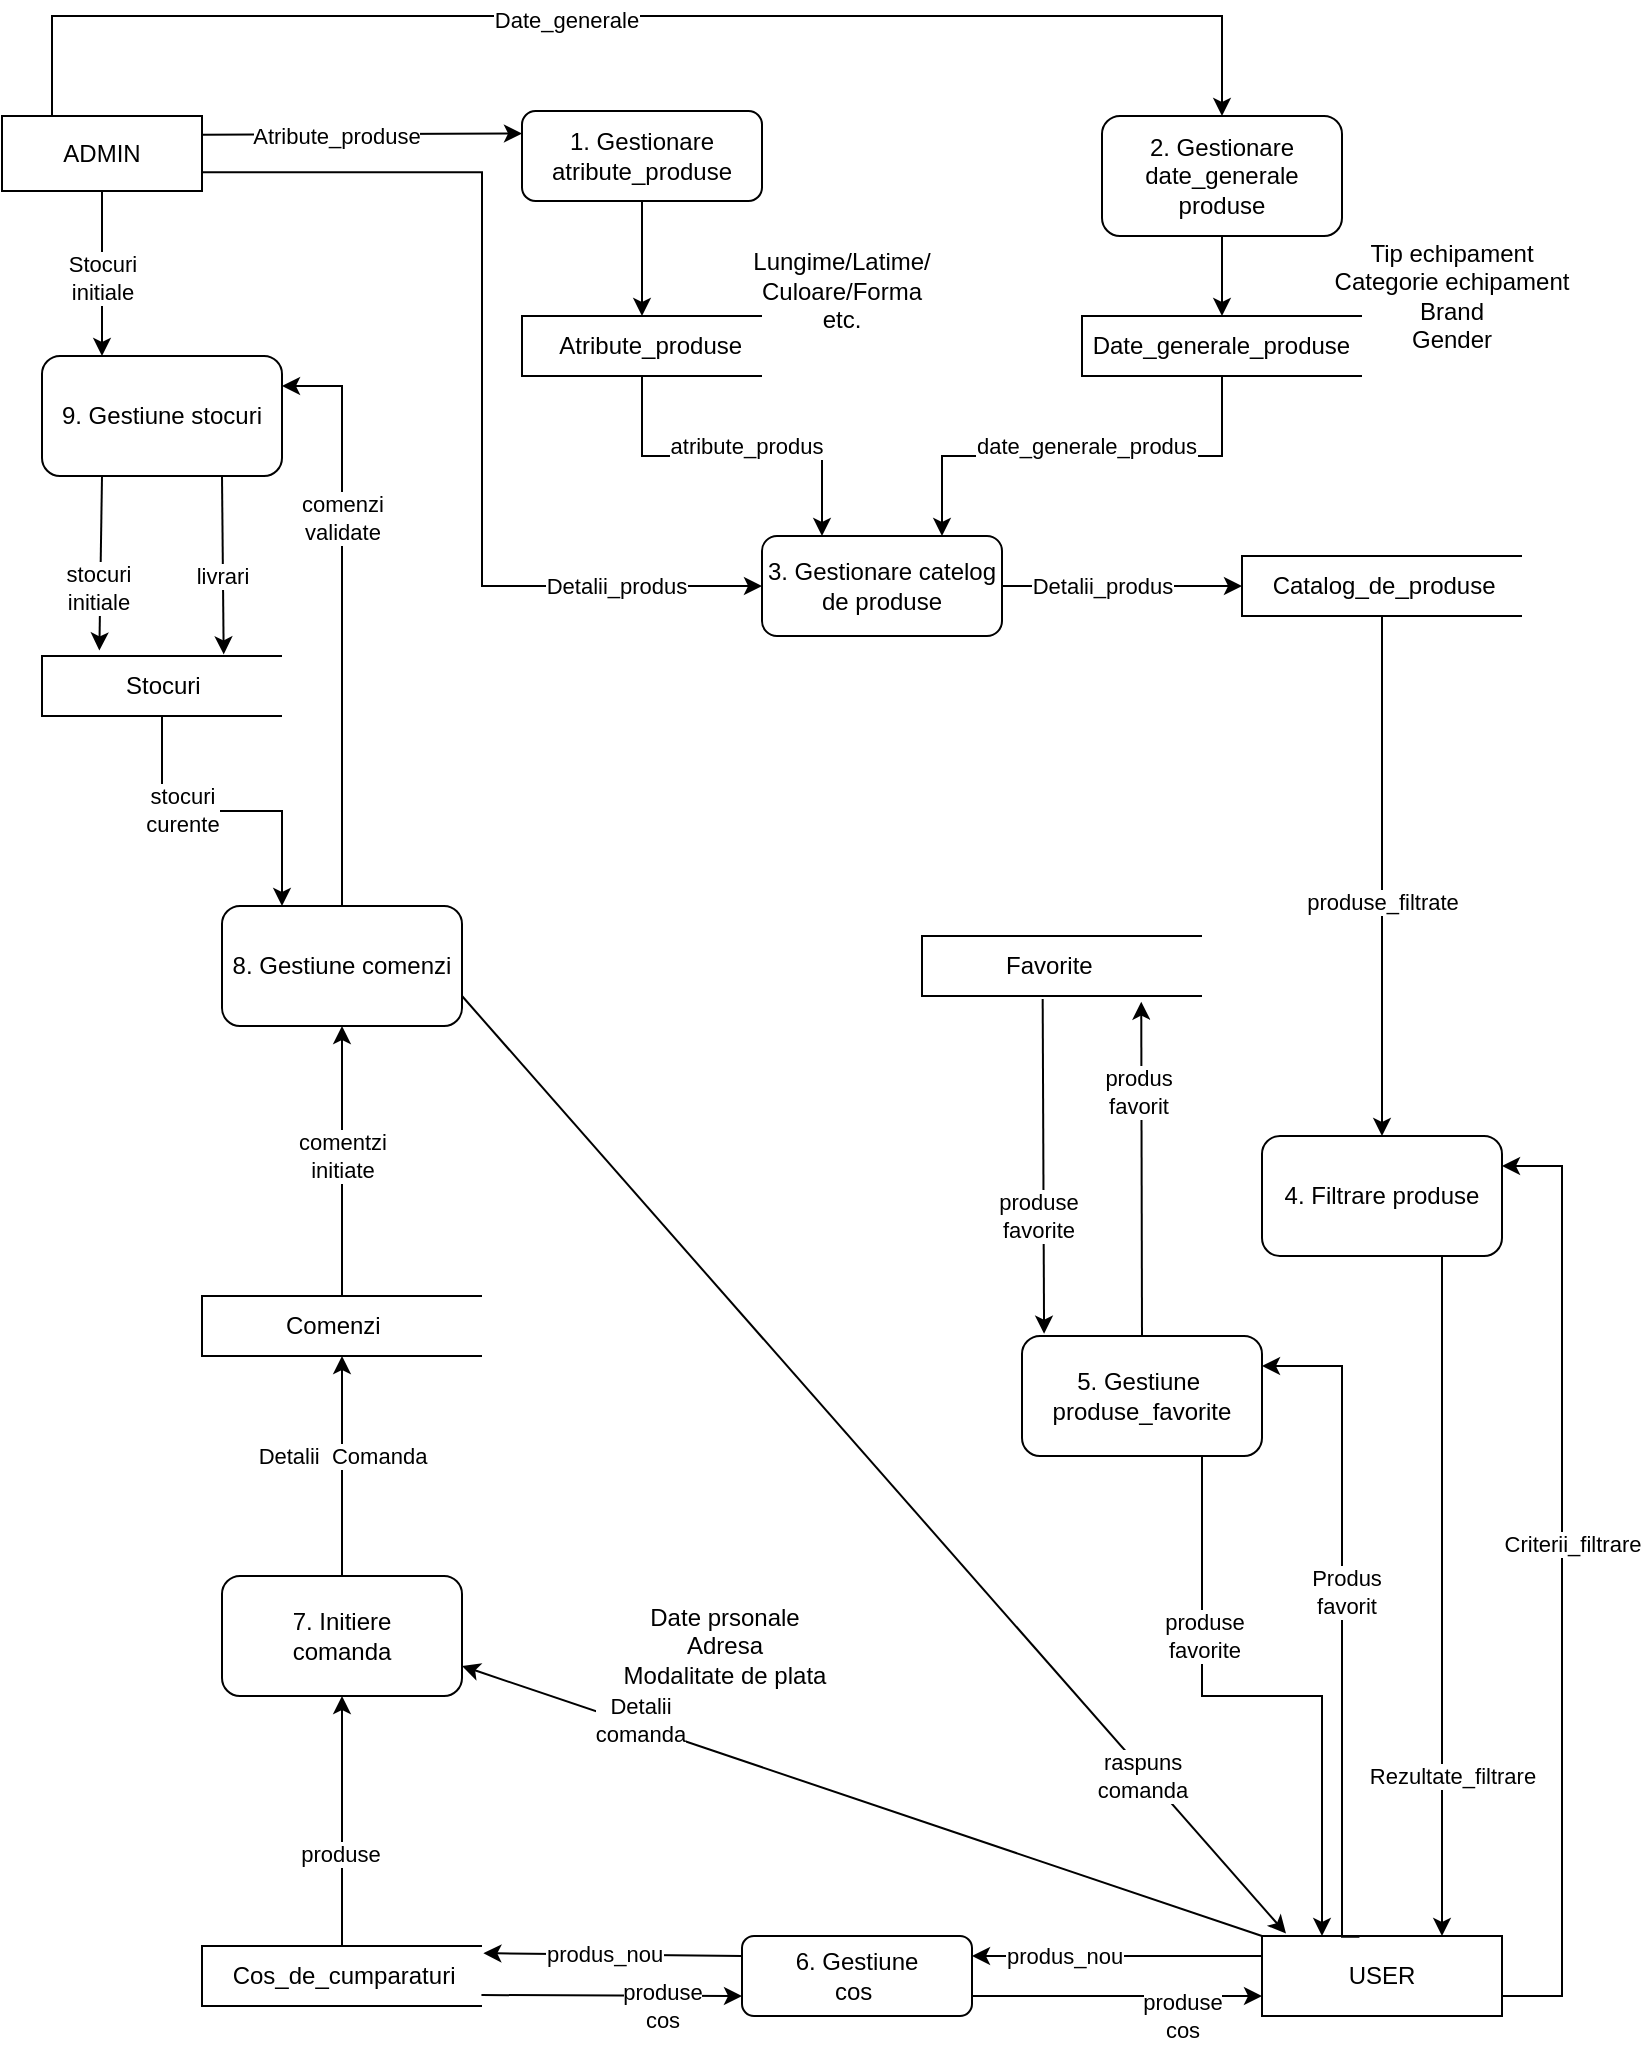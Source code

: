 <mxfile version="20.8.16" type="device"><diagram name="Page-1" id="U5PqNMfcQ06APLjViigY"><mxGraphModel dx="1518" dy="740" grid="1" gridSize="10" guides="1" tooltips="1" connect="1" arrows="1" fold="1" page="1" pageScale="1" pageWidth="850" pageHeight="1100" math="0" shadow="0"><root><mxCell id="0"/><mxCell id="1" parent="0"/><mxCell id="lXH8nNJpi3Hini99cT3u-1" value="ADMIN" style="rounded=0;whiteSpace=wrap;html=1;" parent="1" vertex="1"><mxGeometry x="20" y="80" width="100" height="37.5" as="geometry"/></mxCell><mxCell id="lXH8nNJpi3Hini99cT3u-3" value="USER" style="rounded=0;whiteSpace=wrap;html=1;" parent="1" vertex="1"><mxGeometry x="650" y="990" width="120" height="40" as="geometry"/></mxCell><mxCell id="lXH8nNJpi3Hini99cT3u-4" value="1. Gestionare&lt;br&gt;atribute_produse" style="rounded=1;whiteSpace=wrap;html=1;" parent="1" vertex="1"><mxGeometry x="280" y="77.5" width="120" height="45" as="geometry"/></mxCell><mxCell id="lXH8nNJpi3Hini99cT3u-5" value="2. Gestionare&lt;br&gt;date_generale&lt;br&gt;produse" style="rounded=1;whiteSpace=wrap;html=1;" parent="1" vertex="1"><mxGeometry x="570" y="80" width="120" height="60" as="geometry"/></mxCell><mxCell id="lXH8nNJpi3Hini99cT3u-7" value="" style="endArrow=classic;html=1;rounded=0;exitX=1;exitY=0.25;exitDx=0;exitDy=0;entryX=0;entryY=0.25;entryDx=0;entryDy=0;" parent="1" source="lXH8nNJpi3Hini99cT3u-1" target="lXH8nNJpi3Hini99cT3u-4" edge="1"><mxGeometry width="50" height="50" relative="1" as="geometry"><mxPoint x="170" y="80" as="sourcePoint"/><mxPoint x="260" y="100" as="targetPoint"/></mxGeometry></mxCell><mxCell id="lXH8nNJpi3Hini99cT3u-11" value="Atribute_produse" style="edgeLabel;html=1;align=center;verticalAlign=middle;resizable=0;points=[];" parent="lXH8nNJpi3Hini99cT3u-7" vertex="1" connectable="0"><mxGeometry x="-0.161" y="-1" relative="1" as="geometry"><mxPoint as="offset"/></mxGeometry></mxCell><mxCell id="lXH8nNJpi3Hini99cT3u-8" value="" style="endArrow=classic;html=1;rounded=0;exitX=0.25;exitY=0;exitDx=0;exitDy=0;entryX=0.5;entryY=0;entryDx=0;entryDy=0;edgeStyle=elbowEdgeStyle;" parent="1" source="lXH8nNJpi3Hini99cT3u-1" target="lXH8nNJpi3Hini99cT3u-5" edge="1"><mxGeometry width="50" height="50" relative="1" as="geometry"><mxPoint x="230" y="160" as="sourcePoint"/><mxPoint x="280" y="110" as="targetPoint"/><Array as="points"><mxPoint x="270" y="30"/></Array></mxGeometry></mxCell><mxCell id="lXH8nNJpi3Hini99cT3u-10" value="Date_generale" style="edgeLabel;html=1;align=center;verticalAlign=middle;resizable=0;points=[];" parent="lXH8nNJpi3Hini99cT3u-8" vertex="1" connectable="0"><mxGeometry x="0.068" y="-2" relative="1" as="geometry"><mxPoint x="-59" as="offset"/></mxGeometry></mxCell><mxCell id="lXH8nNJpi3Hini99cT3u-12" value="&amp;nbsp; &amp;nbsp; &amp;nbsp;Atribute_produse" style="strokeWidth=1;html=1;shape=mxgraph.flowchart.annotation_1;align=left;pointerEvents=1;" parent="1" vertex="1"><mxGeometry x="280" y="180" width="120" height="30" as="geometry"/></mxCell><mxCell id="lXH8nNJpi3Hini99cT3u-13" value="&amp;nbsp;Date_generale_produse" style="strokeWidth=1;html=1;shape=mxgraph.flowchart.annotation_1;align=left;pointerEvents=1;" parent="1" vertex="1"><mxGeometry x="560" y="180" width="140" height="30" as="geometry"/></mxCell><mxCell id="lXH8nNJpi3Hini99cT3u-14" value="" style="endArrow=classic;html=1;rounded=0;exitX=0.5;exitY=1;exitDx=0;exitDy=0;entryX=0.5;entryY=0;entryDx=0;entryDy=0;entryPerimeter=0;" parent="1" source="lXH8nNJpi3Hini99cT3u-4" target="lXH8nNJpi3Hini99cT3u-12" edge="1"><mxGeometry width="50" height="50" relative="1" as="geometry"><mxPoint x="190" y="230" as="sourcePoint"/><mxPoint x="240" y="180" as="targetPoint"/></mxGeometry></mxCell><mxCell id="lXH8nNJpi3Hini99cT3u-15" value="" style="endArrow=classic;html=1;rounded=0;exitX=0.5;exitY=1;exitDx=0;exitDy=0;entryX=0.5;entryY=0;entryDx=0;entryDy=0;entryPerimeter=0;" parent="1" source="lXH8nNJpi3Hini99cT3u-5" target="lXH8nNJpi3Hini99cT3u-13" edge="1"><mxGeometry width="50" height="50" relative="1" as="geometry"><mxPoint x="590" y="320" as="sourcePoint"/><mxPoint x="640" y="270" as="targetPoint"/></mxGeometry></mxCell><mxCell id="lXH8nNJpi3Hini99cT3u-16" value="3. Gestionare catelog&lt;br&gt;de produse" style="rounded=1;whiteSpace=wrap;html=1;" parent="1" vertex="1"><mxGeometry x="400" y="290" width="120" height="50" as="geometry"/></mxCell><mxCell id="lXH8nNJpi3Hini99cT3u-18" value="&lt;br&gt;Lungime/Latime/&lt;br&gt;Culoare/Forma&lt;br&gt;etc." style="text;html=1;strokeColor=none;fillColor=none;align=center;verticalAlign=middle;whiteSpace=wrap;rounded=0;" parent="1" vertex="1"><mxGeometry x="390" y="120" width="100" height="80" as="geometry"/></mxCell><mxCell id="lXH8nNJpi3Hini99cT3u-19" value="Tip echipament&lt;br&gt;Categorie echipament&lt;br&gt;Brand&lt;br&gt;Gender&lt;br&gt;" style="text;html=1;strokeColor=none;fillColor=none;align=center;verticalAlign=middle;whiteSpace=wrap;rounded=0;" parent="1" vertex="1"><mxGeometry x="680" y="130" width="130" height="80" as="geometry"/></mxCell><mxCell id="lXH8nNJpi3Hini99cT3u-20" value="" style="endArrow=classic;html=1;rounded=0;exitX=0.5;exitY=1;exitDx=0;exitDy=0;exitPerimeter=0;entryX=0.25;entryY=0;entryDx=0;entryDy=0;edgeStyle=elbowEdgeStyle;elbow=vertical;" parent="1" source="lXH8nNJpi3Hini99cT3u-12" target="lXH8nNJpi3Hini99cT3u-16" edge="1"><mxGeometry width="50" height="50" relative="1" as="geometry"><mxPoint x="300" y="310" as="sourcePoint"/><mxPoint x="350" y="260" as="targetPoint"/></mxGeometry></mxCell><mxCell id="lXH8nNJpi3Hini99cT3u-21" value="atribute_produs" style="edgeLabel;html=1;align=center;verticalAlign=middle;resizable=0;points=[];" parent="lXH8nNJpi3Hini99cT3u-20" vertex="1" connectable="0"><mxGeometry x="-0.269" relative="1" as="geometry"><mxPoint x="30" y="-5" as="offset"/></mxGeometry></mxCell><mxCell id="lXH8nNJpi3Hini99cT3u-22" value="" style="endArrow=classic;html=1;rounded=0;exitX=0.5;exitY=1;exitDx=0;exitDy=0;exitPerimeter=0;edgeStyle=elbowEdgeStyle;elbow=vertical;entryX=0.75;entryY=0;entryDx=0;entryDy=0;" parent="1" source="lXH8nNJpi3Hini99cT3u-13" target="lXH8nNJpi3Hini99cT3u-16" edge="1"><mxGeometry width="50" height="50" relative="1" as="geometry"><mxPoint x="590" y="300" as="sourcePoint"/><mxPoint x="470" y="260" as="targetPoint"/></mxGeometry></mxCell><mxCell id="lXH8nNJpi3Hini99cT3u-23" value="date_generale_produs" style="edgeLabel;html=1;align=center;verticalAlign=middle;resizable=0;points=[];" parent="lXH8nNJpi3Hini99cT3u-22" vertex="1" connectable="0"><mxGeometry x="-0.325" y="2" relative="1" as="geometry"><mxPoint x="-34" y="-7" as="offset"/></mxGeometry></mxCell><mxCell id="lXH8nNJpi3Hini99cT3u-24" value="" style="endArrow=classic;html=1;rounded=0;exitX=1;exitY=0.75;exitDx=0;exitDy=0;entryX=0;entryY=0.5;entryDx=0;entryDy=0;edgeStyle=elbowEdgeStyle;" parent="1" source="lXH8nNJpi3Hini99cT3u-1" target="lXH8nNJpi3Hini99cT3u-16" edge="1"><mxGeometry width="50" height="50" relative="1" as="geometry"><mxPoint x="210" y="210" as="sourcePoint"/><mxPoint x="260" y="160" as="targetPoint"/></mxGeometry></mxCell><mxCell id="lXH8nNJpi3Hini99cT3u-25" value="Detalii_produs" style="edgeLabel;html=1;align=center;verticalAlign=middle;resizable=0;points=[];" parent="lXH8nNJpi3Hini99cT3u-24" vertex="1" connectable="0"><mxGeometry x="0.508" y="-2" relative="1" as="geometry"><mxPoint x="47" y="-2" as="offset"/></mxGeometry></mxCell><mxCell id="lXH8nNJpi3Hini99cT3u-26" value="&amp;nbsp; &amp;nbsp; Catalog_de_produse" style="strokeWidth=1;html=1;shape=mxgraph.flowchart.annotation_1;align=left;pointerEvents=1;" parent="1" vertex="1"><mxGeometry x="640" y="300" width="140" height="30" as="geometry"/></mxCell><mxCell id="lXH8nNJpi3Hini99cT3u-27" value="" style="endArrow=classic;html=1;rounded=0;exitX=1;exitY=0.5;exitDx=0;exitDy=0;entryX=0;entryY=0.5;entryDx=0;entryDy=0;entryPerimeter=0;" parent="1" source="lXH8nNJpi3Hini99cT3u-16" target="lXH8nNJpi3Hini99cT3u-26" edge="1"><mxGeometry width="50" height="50" relative="1" as="geometry"><mxPoint x="600" y="390" as="sourcePoint"/><mxPoint x="650" y="340" as="targetPoint"/></mxGeometry></mxCell><mxCell id="lXH8nNJpi3Hini99cT3u-28" value="Detalii_produs" style="edgeLabel;html=1;align=center;verticalAlign=middle;resizable=0;points=[];" parent="lXH8nNJpi3Hini99cT3u-27" vertex="1" connectable="0"><mxGeometry x="0.244" y="1" relative="1" as="geometry"><mxPoint x="-25" y="1" as="offset"/></mxGeometry></mxCell><mxCell id="lXH8nNJpi3Hini99cT3u-29" value="4. Filtrare produse" style="rounded=1;whiteSpace=wrap;html=1;" parent="1" vertex="1"><mxGeometry x="650" y="590" width="120" height="60" as="geometry"/></mxCell><mxCell id="6LWcWun2m6HF5ajt9tBx-1" value="" style="endArrow=classic;html=1;rounded=0;exitX=0.5;exitY=1;exitDx=0;exitDy=0;exitPerimeter=0;entryX=0.5;entryY=0;entryDx=0;entryDy=0;" edge="1" parent="1" source="lXH8nNJpi3Hini99cT3u-26" target="lXH8nNJpi3Hini99cT3u-29"><mxGeometry width="50" height="50" relative="1" as="geometry"><mxPoint x="520" y="410" as="sourcePoint"/><mxPoint x="570" y="360" as="targetPoint"/></mxGeometry></mxCell><mxCell id="6LWcWun2m6HF5ajt9tBx-6" value="produse_filtrate" style="edgeLabel;html=1;align=center;verticalAlign=middle;resizable=0;points=[];" vertex="1" connectable="0" parent="6LWcWun2m6HF5ajt9tBx-1"><mxGeometry x="0.226" y="-1" relative="1" as="geometry"><mxPoint x="1" y="-17" as="offset"/></mxGeometry></mxCell><mxCell id="6LWcWun2m6HF5ajt9tBx-2" value="" style="endArrow=classic;html=1;rounded=0;exitX=1;exitY=0.75;exitDx=0;exitDy=0;entryX=1;entryY=0.25;entryDx=0;entryDy=0;edgeStyle=elbowEdgeStyle;" edge="1" parent="1" source="lXH8nNJpi3Hini99cT3u-3" target="lXH8nNJpi3Hini99cT3u-29"><mxGeometry width="50" height="50" relative="1" as="geometry"><mxPoint x="570" y="700" as="sourcePoint"/><mxPoint x="620" y="650" as="targetPoint"/><Array as="points"><mxPoint x="800" y="820"/></Array></mxGeometry></mxCell><mxCell id="6LWcWun2m6HF5ajt9tBx-3" value="Criterii_filtrare" style="edgeLabel;html=1;align=center;verticalAlign=middle;resizable=0;points=[];" vertex="1" connectable="0" parent="6LWcWun2m6HF5ajt9tBx-2"><mxGeometry x="-0.461" y="-2" relative="1" as="geometry"><mxPoint x="3" y="-128" as="offset"/></mxGeometry></mxCell><mxCell id="6LWcWun2m6HF5ajt9tBx-4" value="" style="endArrow=classic;html=1;rounded=0;exitX=0.75;exitY=1;exitDx=0;exitDy=0;entryX=0.75;entryY=0;entryDx=0;entryDy=0;" edge="1" parent="1" source="lXH8nNJpi3Hini99cT3u-29" target="lXH8nNJpi3Hini99cT3u-3"><mxGeometry width="50" height="50" relative="1" as="geometry"><mxPoint x="490" y="760" as="sourcePoint"/><mxPoint x="720" y="940" as="targetPoint"/></mxGeometry></mxCell><mxCell id="6LWcWun2m6HF5ajt9tBx-5" value="Rezultate_filtrare" style="edgeLabel;html=1;align=center;verticalAlign=middle;resizable=0;points=[];" vertex="1" connectable="0" parent="6LWcWun2m6HF5ajt9tBx-4"><mxGeometry x="-0.213" y="2" relative="1" as="geometry"><mxPoint x="3" y="126" as="offset"/></mxGeometry></mxCell><mxCell id="6LWcWun2m6HF5ajt9tBx-7" value="5. Gestiune&amp;nbsp;&lt;br&gt;produse_favorite" style="rounded=1;whiteSpace=wrap;html=1;" vertex="1" parent="1"><mxGeometry x="530" y="690" width="120" height="60" as="geometry"/></mxCell><mxCell id="6LWcWun2m6HF5ajt9tBx-8" value="" style="endArrow=classic;html=1;rounded=0;exitX=0.406;exitY=0.008;exitDx=0;exitDy=0;exitPerimeter=0;edgeStyle=elbowEdgeStyle;entryX=1;entryY=0.25;entryDx=0;entryDy=0;" edge="1" parent="1" source="lXH8nNJpi3Hini99cT3u-3" target="6LWcWun2m6HF5ajt9tBx-7"><mxGeometry width="50" height="50" relative="1" as="geometry"><mxPoint x="400" y="880" as="sourcePoint"/><mxPoint x="620" y="800" as="targetPoint"/><Array as="points"><mxPoint x="690" y="910"/><mxPoint x="670" y="820"/><mxPoint x="700" y="950"/></Array></mxGeometry></mxCell><mxCell id="6LWcWun2m6HF5ajt9tBx-9" value="Produs&lt;br&gt;favorit" style="edgeLabel;html=1;align=center;verticalAlign=middle;resizable=0;points=[];" vertex="1" connectable="0" parent="6LWcWun2m6HF5ajt9tBx-8"><mxGeometry x="0.083" y="-2" relative="1" as="geometry"><mxPoint as="offset"/></mxGeometry></mxCell><mxCell id="6LWcWun2m6HF5ajt9tBx-10" value="" style="endArrow=classic;html=1;rounded=0;exitX=0.75;exitY=1;exitDx=0;exitDy=0;entryX=0.25;entryY=0;entryDx=0;entryDy=0;edgeStyle=elbowEdgeStyle;" edge="1" parent="1" source="6LWcWun2m6HF5ajt9tBx-7" target="lXH8nNJpi3Hini99cT3u-3"><mxGeometry width="50" height="50" relative="1" as="geometry"><mxPoint x="460" y="880" as="sourcePoint"/><mxPoint x="510" y="830" as="targetPoint"/></mxGeometry></mxCell><mxCell id="6LWcWun2m6HF5ajt9tBx-11" value="produse&lt;br&gt;favorite" style="edgeLabel;html=1;align=center;verticalAlign=middle;resizable=0;points=[];" vertex="1" connectable="0" parent="6LWcWun2m6HF5ajt9tBx-10"><mxGeometry x="-0.083" relative="1" as="geometry"><mxPoint x="-17" y="-30" as="offset"/></mxGeometry></mxCell><mxCell id="6LWcWun2m6HF5ajt9tBx-12" value="&lt;blockquote style=&quot;margin: 0 0 0 40px; border: none; padding: 0px;&quot;&gt;Favorite&lt;/blockquote&gt;" style="strokeWidth=1;html=1;shape=mxgraph.flowchart.annotation_1;align=left;pointerEvents=1;" vertex="1" parent="1"><mxGeometry x="480" y="490" width="140" height="30" as="geometry"/></mxCell><mxCell id="6LWcWun2m6HF5ajt9tBx-13" value="" style="endArrow=classic;html=1;rounded=0;exitX=0.5;exitY=0;exitDx=0;exitDy=0;entryX=0.783;entryY=1.094;entryDx=0;entryDy=0;entryPerimeter=0;" edge="1" parent="1" source="6LWcWun2m6HF5ajt9tBx-7" target="6LWcWun2m6HF5ajt9tBx-12"><mxGeometry width="50" height="50" relative="1" as="geometry"><mxPoint x="500" y="640" as="sourcePoint"/><mxPoint x="550" y="590" as="targetPoint"/></mxGeometry></mxCell><mxCell id="6LWcWun2m6HF5ajt9tBx-14" value="produs&lt;br&gt;favorit" style="edgeLabel;html=1;align=center;verticalAlign=middle;resizable=0;points=[];" vertex="1" connectable="0" parent="6LWcWun2m6HF5ajt9tBx-13"><mxGeometry x="0.458" y="2" relative="1" as="geometry"><mxPoint as="offset"/></mxGeometry></mxCell><mxCell id="6LWcWun2m6HF5ajt9tBx-15" value="" style="endArrow=classic;html=1;rounded=0;exitX=0.431;exitY=1.05;exitDx=0;exitDy=0;exitPerimeter=0;entryX=0.092;entryY=-0.019;entryDx=0;entryDy=0;entryPerimeter=0;" edge="1" parent="1" source="6LWcWun2m6HF5ajt9tBx-12" target="6LWcWun2m6HF5ajt9tBx-7"><mxGeometry width="50" height="50" relative="1" as="geometry"><mxPoint x="440" y="610" as="sourcePoint"/><mxPoint x="490" y="560" as="targetPoint"/></mxGeometry></mxCell><mxCell id="6LWcWun2m6HF5ajt9tBx-16" value="produse&lt;br&gt;favorite" style="edgeLabel;html=1;align=center;verticalAlign=middle;resizable=0;points=[];" vertex="1" connectable="0" parent="6LWcWun2m6HF5ajt9tBx-15"><mxGeometry x="0.543" y="-3" relative="1" as="geometry"><mxPoint y="-21" as="offset"/></mxGeometry></mxCell><mxCell id="6LWcWun2m6HF5ajt9tBx-17" value="6. Gestiune&lt;br&gt;cos&amp;nbsp;" style="rounded=1;whiteSpace=wrap;html=1;" vertex="1" parent="1"><mxGeometry x="390" y="990" width="115" height="40" as="geometry"/></mxCell><mxCell id="6LWcWun2m6HF5ajt9tBx-18" value="" style="endArrow=classic;html=1;rounded=0;exitX=0;exitY=0.25;exitDx=0;exitDy=0;entryX=1;entryY=0.25;entryDx=0;entryDy=0;" edge="1" parent="1" source="lXH8nNJpi3Hini99cT3u-3" target="6LWcWun2m6HF5ajt9tBx-17"><mxGeometry width="50" height="50" relative="1" as="geometry"><mxPoint x="330" y="900" as="sourcePoint"/><mxPoint x="380" y="850" as="targetPoint"/></mxGeometry></mxCell><mxCell id="6LWcWun2m6HF5ajt9tBx-20" value="produs_nou" style="edgeLabel;html=1;align=center;verticalAlign=middle;resizable=0;points=[];" vertex="1" connectable="0" parent="6LWcWun2m6HF5ajt9tBx-18"><mxGeometry x="0.47" relative="1" as="geometry"><mxPoint x="7" as="offset"/></mxGeometry></mxCell><mxCell id="6LWcWun2m6HF5ajt9tBx-19" value="" style="endArrow=classic;html=1;rounded=0;exitX=1;exitY=0.75;exitDx=0;exitDy=0;entryX=0;entryY=0.75;entryDx=0;entryDy=0;" edge="1" parent="1" source="6LWcWun2m6HF5ajt9tBx-17" target="lXH8nNJpi3Hini99cT3u-3"><mxGeometry width="50" height="50" relative="1" as="geometry"><mxPoint x="320" y="890" as="sourcePoint"/><mxPoint x="570" y="1050" as="targetPoint"/></mxGeometry></mxCell><mxCell id="6LWcWun2m6HF5ajt9tBx-21" value="produse&lt;br&gt;cos" style="edgeLabel;html=1;align=center;verticalAlign=middle;resizable=0;points=[];" vertex="1" connectable="0" parent="6LWcWun2m6HF5ajt9tBx-19"><mxGeometry x="-0.49" y="1" relative="1" as="geometry"><mxPoint x="68" y="11" as="offset"/></mxGeometry></mxCell><mxCell id="6LWcWun2m6HF5ajt9tBx-22" value="&amp;nbsp; &amp;nbsp; Cos_de_cumparaturi" style="strokeWidth=1;html=1;shape=mxgraph.flowchart.annotation_1;align=left;pointerEvents=1;" vertex="1" parent="1"><mxGeometry x="120" y="995" width="140" height="30" as="geometry"/></mxCell><mxCell id="6LWcWun2m6HF5ajt9tBx-23" value="" style="endArrow=classic;html=1;rounded=0;exitX=0;exitY=0.25;exitDx=0;exitDy=0;entryX=1.005;entryY=0.12;entryDx=0;entryDy=0;entryPerimeter=0;" edge="1" parent="1" source="6LWcWun2m6HF5ajt9tBx-17" target="6LWcWun2m6HF5ajt9tBx-22"><mxGeometry width="50" height="50" relative="1" as="geometry"><mxPoint x="210" y="900" as="sourcePoint"/><mxPoint x="260" y="850" as="targetPoint"/></mxGeometry></mxCell><mxCell id="6LWcWun2m6HF5ajt9tBx-25" value="produs_nou" style="edgeLabel;html=1;align=center;verticalAlign=middle;resizable=0;points=[];" vertex="1" connectable="0" parent="6LWcWun2m6HF5ajt9tBx-23"><mxGeometry x="0.217" y="-1" relative="1" as="geometry"><mxPoint x="9" y="1" as="offset"/></mxGeometry></mxCell><mxCell id="6LWcWun2m6HF5ajt9tBx-24" value="" style="endArrow=classic;html=1;rounded=0;exitX=0.998;exitY=0.817;exitDx=0;exitDy=0;exitPerimeter=0;entryX=0;entryY=0.75;entryDx=0;entryDy=0;" edge="1" parent="1" source="6LWcWun2m6HF5ajt9tBx-22" target="6LWcWun2m6HF5ajt9tBx-17"><mxGeometry width="50" height="50" relative="1" as="geometry"><mxPoint x="340" y="1070" as="sourcePoint"/><mxPoint x="390" y="1020" as="targetPoint"/></mxGeometry></mxCell><mxCell id="6LWcWun2m6HF5ajt9tBx-26" value="produse&lt;br&gt;cos" style="edgeLabel;html=1;align=center;verticalAlign=middle;resizable=0;points=[];" vertex="1" connectable="0" parent="6LWcWun2m6HF5ajt9tBx-24"><mxGeometry x="-0.362" y="1" relative="1" as="geometry"><mxPoint x="49" y="6" as="offset"/></mxGeometry></mxCell><mxCell id="6LWcWun2m6HF5ajt9tBx-28" value="7. Initiere&lt;br&gt;comanda" style="rounded=1;whiteSpace=wrap;html=1;" vertex="1" parent="1"><mxGeometry x="130" y="810" width="120" height="60" as="geometry"/></mxCell><mxCell id="6LWcWun2m6HF5ajt9tBx-29" value="" style="endArrow=classic;html=1;rounded=0;exitX=0.5;exitY=0;exitDx=0;exitDy=0;exitPerimeter=0;entryX=0.5;entryY=1;entryDx=0;entryDy=0;" edge="1" parent="1" source="6LWcWun2m6HF5ajt9tBx-22" target="6LWcWun2m6HF5ajt9tBx-28"><mxGeometry width="50" height="50" relative="1" as="geometry"><mxPoint x="10" y="830" as="sourcePoint"/><mxPoint x="60" y="780" as="targetPoint"/></mxGeometry></mxCell><mxCell id="6LWcWun2m6HF5ajt9tBx-30" value="produse&lt;br&gt;" style="edgeLabel;html=1;align=center;verticalAlign=middle;resizable=0;points=[];" vertex="1" connectable="0" parent="6LWcWun2m6HF5ajt9tBx-29"><mxGeometry x="-0.264" y="1" relative="1" as="geometry"><mxPoint as="offset"/></mxGeometry></mxCell><mxCell id="6LWcWun2m6HF5ajt9tBx-31" value="" style="endArrow=classic;html=1;rounded=0;exitX=0;exitY=0;exitDx=0;exitDy=0;entryX=1;entryY=0.75;entryDx=0;entryDy=0;" edge="1" parent="1" source="lXH8nNJpi3Hini99cT3u-3" target="6LWcWun2m6HF5ajt9tBx-28"><mxGeometry width="50" height="50" relative="1" as="geometry"><mxPoint x="360" y="860" as="sourcePoint"/><mxPoint x="410" y="810" as="targetPoint"/></mxGeometry></mxCell><mxCell id="6LWcWun2m6HF5ajt9tBx-32" value="Detalii&lt;br&gt;comanda" style="edgeLabel;html=1;align=center;verticalAlign=middle;resizable=0;points=[];" vertex="1" connectable="0" parent="6LWcWun2m6HF5ajt9tBx-31"><mxGeometry x="0.564" y="-3" relative="1" as="geometry"><mxPoint as="offset"/></mxGeometry></mxCell><mxCell id="6LWcWun2m6HF5ajt9tBx-33" value="Date prsonale&lt;br&gt;Adresa&lt;br&gt;Modalitate de plata&lt;br&gt;" style="text;html=1;strokeColor=none;fillColor=none;align=center;verticalAlign=middle;whiteSpace=wrap;rounded=0;" vertex="1" parent="1"><mxGeometry x="310" y="820" width="142.5" height="50" as="geometry"/></mxCell><mxCell id="6LWcWun2m6HF5ajt9tBx-34" value="&lt;blockquote style=&quot;margin: 0 0 0 40px; border: none; padding: 0px;&quot;&gt;Comenzi&lt;/blockquote&gt;" style="strokeWidth=1;html=1;shape=mxgraph.flowchart.annotation_1;align=left;pointerEvents=1;" vertex="1" parent="1"><mxGeometry x="120" y="670" width="140" height="30" as="geometry"/></mxCell><mxCell id="6LWcWun2m6HF5ajt9tBx-35" value="" style="endArrow=classic;html=1;rounded=0;exitX=0.5;exitY=0;exitDx=0;exitDy=0;entryX=0.5;entryY=1;entryDx=0;entryDy=0;entryPerimeter=0;" edge="1" parent="1" source="6LWcWun2m6HF5ajt9tBx-28" target="6LWcWun2m6HF5ajt9tBx-34"><mxGeometry width="50" height="50" relative="1" as="geometry"><mxPoint x="20" y="770" as="sourcePoint"/><mxPoint x="70" y="720" as="targetPoint"/></mxGeometry></mxCell><mxCell id="6LWcWun2m6HF5ajt9tBx-36" value="Detalii&amp;nbsp; Comanda" style="edgeLabel;html=1;align=center;verticalAlign=middle;resizable=0;points=[];" vertex="1" connectable="0" parent="6LWcWun2m6HF5ajt9tBx-35"><mxGeometry x="0.328" y="2" relative="1" as="geometry"><mxPoint x="2" y="13" as="offset"/></mxGeometry></mxCell><mxCell id="6LWcWun2m6HF5ajt9tBx-37" value="8. Gestiune comenzi" style="rounded=1;whiteSpace=wrap;html=1;" vertex="1" parent="1"><mxGeometry x="130" y="475" width="120" height="60" as="geometry"/></mxCell><mxCell id="6LWcWun2m6HF5ajt9tBx-38" value="" style="endArrow=classic;html=1;rounded=0;exitX=0.5;exitY=0;exitDx=0;exitDy=0;exitPerimeter=0;entryX=0.5;entryY=1;entryDx=0;entryDy=0;" edge="1" parent="1" source="6LWcWun2m6HF5ajt9tBx-34" target="6LWcWun2m6HF5ajt9tBx-37"><mxGeometry width="50" height="50" relative="1" as="geometry"><mxPoint x="80" y="540" as="sourcePoint"/><mxPoint x="130" y="490" as="targetPoint"/></mxGeometry></mxCell><mxCell id="6LWcWun2m6HF5ajt9tBx-39" value="comentzi&lt;br&gt;initiate" style="edgeLabel;html=1;align=center;verticalAlign=middle;resizable=0;points=[];" vertex="1" connectable="0" parent="6LWcWun2m6HF5ajt9tBx-38"><mxGeometry x="0.197" y="3" relative="1" as="geometry"><mxPoint x="3" y="11" as="offset"/></mxGeometry></mxCell><mxCell id="6LWcWun2m6HF5ajt9tBx-40" value="" style="endArrow=classic;html=1;rounded=0;exitX=1;exitY=0.75;exitDx=0;exitDy=0;entryX=0.1;entryY=-0.03;entryDx=0;entryDy=0;entryPerimeter=0;" edge="1" parent="1" source="6LWcWun2m6HF5ajt9tBx-37" target="lXH8nNJpi3Hini99cT3u-3"><mxGeometry width="50" height="50" relative="1" as="geometry"><mxPoint x="370" y="670" as="sourcePoint"/><mxPoint x="420" y="620" as="targetPoint"/></mxGeometry></mxCell><mxCell id="6LWcWun2m6HF5ajt9tBx-41" value="raspuns&lt;br&gt;comanda" style="edgeLabel;html=1;align=center;verticalAlign=middle;resizable=0;points=[];" vertex="1" connectable="0" parent="6LWcWun2m6HF5ajt9tBx-40"><mxGeometry x="-0.575" y="-2" relative="1" as="geometry"><mxPoint x="254" y="289" as="offset"/></mxGeometry></mxCell><mxCell id="6LWcWun2m6HF5ajt9tBx-42" value="9. Gestiune stocuri" style="rounded=1;whiteSpace=wrap;html=1;" vertex="1" parent="1"><mxGeometry x="40" y="200" width="120" height="60" as="geometry"/></mxCell><mxCell id="6LWcWun2m6HF5ajt9tBx-43" value="" style="endArrow=classic;html=1;rounded=0;exitX=0.5;exitY=1;exitDx=0;exitDy=0;entryX=0.25;entryY=0;entryDx=0;entryDy=0;" edge="1" parent="1" source="lXH8nNJpi3Hini99cT3u-1" target="6LWcWun2m6HF5ajt9tBx-42"><mxGeometry width="50" height="50" relative="1" as="geometry"><mxPoint x="390" y="410" as="sourcePoint"/><mxPoint x="440" y="360" as="targetPoint"/></mxGeometry></mxCell><mxCell id="6LWcWun2m6HF5ajt9tBx-44" value="Stocuri&lt;br&gt;initiale" style="edgeLabel;html=1;align=center;verticalAlign=middle;resizable=0;points=[];" vertex="1" connectable="0" parent="6LWcWun2m6HF5ajt9tBx-43"><mxGeometry x="0.214" y="4" relative="1" as="geometry"><mxPoint x="-4" y="-7" as="offset"/></mxGeometry></mxCell><mxCell id="6LWcWun2m6HF5ajt9tBx-45" value="&lt;blockquote style=&quot;margin: 0 0 0 40px; border: none; padding: 0px;&quot;&gt;Stocuri&lt;/blockquote&gt;" style="strokeWidth=1;html=1;shape=mxgraph.flowchart.annotation_1;align=left;pointerEvents=1;" vertex="1" parent="1"><mxGeometry x="40" y="350" width="120" height="30" as="geometry"/></mxCell><mxCell id="6LWcWun2m6HF5ajt9tBx-46" value="" style="endArrow=classic;html=1;rounded=0;exitX=0.75;exitY=1;exitDx=0;exitDy=0;entryX=0.757;entryY=-0.027;entryDx=0;entryDy=0;entryPerimeter=0;" edge="1" parent="1" source="6LWcWun2m6HF5ajt9tBx-42" target="6LWcWun2m6HF5ajt9tBx-45"><mxGeometry width="50" height="50" relative="1" as="geometry"><mxPoint x="170" y="300" as="sourcePoint"/><mxPoint x="220" y="250" as="targetPoint"/></mxGeometry></mxCell><mxCell id="6LWcWun2m6HF5ajt9tBx-47" value="livrari" style="edgeLabel;html=1;align=center;verticalAlign=middle;resizable=0;points=[];" vertex="1" connectable="0" parent="6LWcWun2m6HF5ajt9tBx-46"><mxGeometry x="0.292" y="2" relative="1" as="geometry"><mxPoint x="-3" y="-8" as="offset"/></mxGeometry></mxCell><mxCell id="6LWcWun2m6HF5ajt9tBx-48" value="" style="endArrow=classic;html=1;rounded=0;exitX=0.25;exitY=1;exitDx=0;exitDy=0;entryX=0.239;entryY=-0.092;entryDx=0;entryDy=0;entryPerimeter=0;" edge="1" parent="1" source="6LWcWun2m6HF5ajt9tBx-42" target="6LWcWun2m6HF5ajt9tBx-45"><mxGeometry width="50" height="50" relative="1" as="geometry"><mxPoint x="80" y="270" as="sourcePoint"/><mxPoint x="50" y="270" as="targetPoint"/></mxGeometry></mxCell><mxCell id="6LWcWun2m6HF5ajt9tBx-49" value="stocuri&lt;br&gt;initiale" style="edgeLabel;html=1;align=center;verticalAlign=middle;resizable=0;points=[];" vertex="1" connectable="0" parent="6LWcWun2m6HF5ajt9tBx-48"><mxGeometry x="-0.44" y="-2" relative="1" as="geometry"><mxPoint y="31" as="offset"/></mxGeometry></mxCell><mxCell id="6LWcWun2m6HF5ajt9tBx-50" value="" style="endArrow=classic;html=1;rounded=0;entryX=1;entryY=0.25;entryDx=0;entryDy=0;edgeStyle=elbowEdgeStyle;" edge="1" parent="1" target="6LWcWun2m6HF5ajt9tBx-42"><mxGeometry width="50" height="50" relative="1" as="geometry"><mxPoint x="220" y="475" as="sourcePoint"/><mxPoint x="250" y="350" as="targetPoint"/></mxGeometry></mxCell><mxCell id="6LWcWun2m6HF5ajt9tBx-51" value="comenzi&lt;br&gt;validate" style="edgeLabel;html=1;align=center;verticalAlign=middle;resizable=0;points=[];" vertex="1" connectable="0" parent="6LWcWun2m6HF5ajt9tBx-50"><mxGeometry x="0.045" y="1" relative="1" as="geometry"><mxPoint x="1" y="-57" as="offset"/></mxGeometry></mxCell><mxCell id="6LWcWun2m6HF5ajt9tBx-52" value="" style="endArrow=classic;html=1;rounded=0;exitX=0.5;exitY=1;exitDx=0;exitDy=0;exitPerimeter=0;entryX=0.25;entryY=0;entryDx=0;entryDy=0;edgeStyle=elbowEdgeStyle;elbow=vertical;" edge="1" parent="1" source="6LWcWun2m6HF5ajt9tBx-45" target="6LWcWun2m6HF5ajt9tBx-37"><mxGeometry width="50" height="50" relative="1" as="geometry"><mxPoint x="80" y="480" as="sourcePoint"/><mxPoint x="130" y="430" as="targetPoint"/></mxGeometry></mxCell><mxCell id="6LWcWun2m6HF5ajt9tBx-53" value="stocuri&lt;br&gt;curente" style="edgeLabel;html=1;align=center;verticalAlign=middle;resizable=0;points=[];" vertex="1" connectable="0" parent="6LWcWun2m6HF5ajt9tBx-52"><mxGeometry x="-0.228" y="1" relative="1" as="geometry"><mxPoint x="-3" as="offset"/></mxGeometry></mxCell></root></mxGraphModel></diagram></mxfile>
